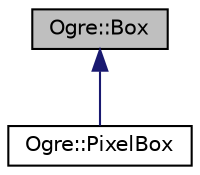 digraph "Ogre::Box"
{
  bgcolor="transparent";
  edge [fontname="Helvetica",fontsize="10",labelfontname="Helvetica",labelfontsize="10"];
  node [fontname="Helvetica",fontsize="10",shape=record];
  Node0 [label="Ogre::Box",height=0.2,width=0.4,color="black", fillcolor="grey75", style="filled", fontcolor="black"];
  Node0 -> Node1 [dir="back",color="midnightblue",fontsize="10",style="solid",fontname="Helvetica"];
  Node1 [label="Ogre::PixelBox",height=0.2,width=0.4,color="black",URL="$class_ogre_1_1_pixel_box.html",tooltip="A primitive describing a volume (3D), image (2D) or line (1D) of pixels in memory. "];
}
